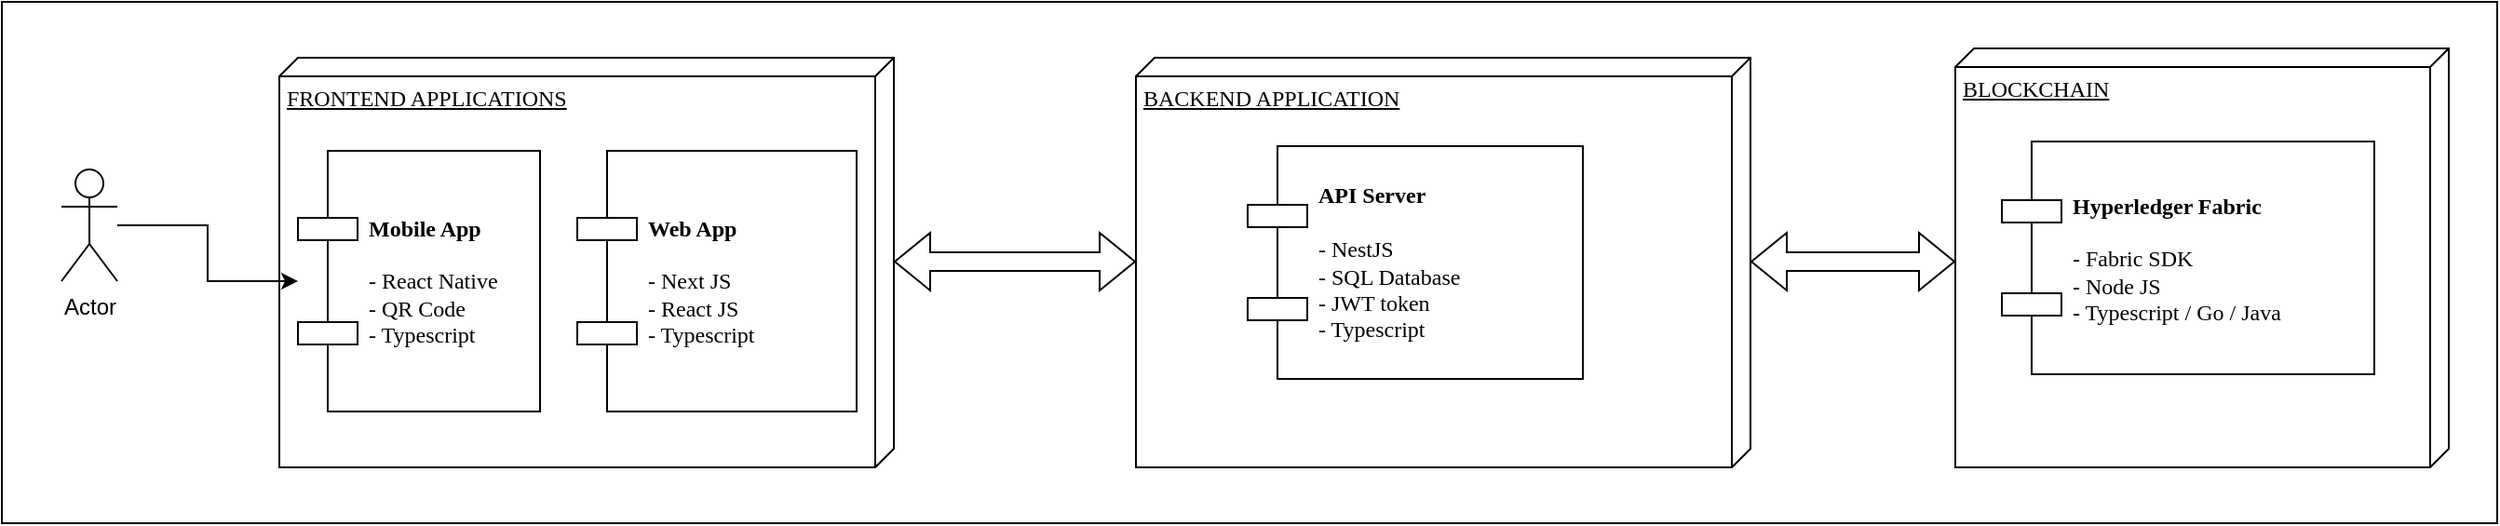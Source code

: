 <mxfile version="25.0.3">
  <diagram name="Page-1" id="5f0bae14-7c28-e335-631c-24af17079c00">
    <mxGraphModel dx="1186" dy="621" grid="1" gridSize="10" guides="1" tooltips="1" connect="1" arrows="1" fold="1" page="1" pageScale="1" pageWidth="1100" pageHeight="850" background="none" math="0" shadow="0">
      <root>
        <mxCell id="0" />
        <mxCell id="1" parent="0" />
        <mxCell id="lPfEheAolFujwy3ape2r-7" value="" style="verticalLabelPosition=bottom;verticalAlign=top;html=1;shape=mxgraph.basic.rect;fillColor2=none;strokeWidth=1;size=20;indent=5;" vertex="1" parent="1">
          <mxGeometry x="20" y="40" width="1340" height="280" as="geometry" />
        </mxCell>
        <mxCell id="39150e848f15840c-1" value="FRONTEND APPLICATIONS" style="verticalAlign=top;align=left;spacingTop=8;spacingLeft=2;spacingRight=12;shape=cube;size=10;direction=south;fontStyle=4;html=1;rounded=0;shadow=0;comic=0;labelBackgroundColor=none;strokeWidth=1;fontFamily=Verdana;fontSize=12" parent="1" vertex="1">
          <mxGeometry x="169" y="70" width="330" height="220" as="geometry" />
        </mxCell>
        <mxCell id="39150e848f15840c-2" value="BACKEND APPLICATION" style="verticalAlign=top;align=left;spacingTop=8;spacingLeft=2;spacingRight=12;shape=cube;size=10;direction=south;fontStyle=4;html=1;rounded=0;shadow=0;comic=0;labelBackgroundColor=none;strokeWidth=1;fontFamily=Verdana;fontSize=12" parent="1" vertex="1">
          <mxGeometry x="629" y="70" width="330" height="220" as="geometry" />
        </mxCell>
        <mxCell id="39150e848f15840c-3" value="BLOCKCHAIN" style="verticalAlign=top;align=left;spacingTop=8;spacingLeft=2;spacingRight=12;shape=cube;size=10;direction=south;fontStyle=4;html=1;rounded=0;shadow=0;comic=0;labelBackgroundColor=none;strokeWidth=1;fontFamily=Verdana;fontSize=12" parent="1" vertex="1">
          <mxGeometry x="1069" y="65" width="265" height="225" as="geometry" />
        </mxCell>
        <mxCell id="39150e848f15840c-5" value="&lt;b&gt;Mobile App&lt;br&gt;&lt;/b&gt;&lt;br&gt;- React Native&lt;br&gt;- QR Code&lt;div&gt;- Typescript&lt;/div&gt;" style="shape=component;align=left;spacingLeft=36;rounded=0;shadow=0;comic=0;labelBackgroundColor=none;strokeWidth=1;fontFamily=Verdana;fontSize=12;html=1;" parent="1" vertex="1">
          <mxGeometry x="179" y="120" width="130" height="140" as="geometry" />
        </mxCell>
        <mxCell id="39150e848f15840c-7" value="&lt;b&gt;API Server&lt;/b&gt;&lt;div&gt;&lt;br&gt;&lt;/div&gt;&lt;div&gt;- NestJS&lt;/div&gt;&lt;div&gt;- SQL Database&lt;/div&gt;&lt;div&gt;- JWT token&lt;br&gt;- Typescript&lt;/div&gt;" style="shape=component;align=left;spacingLeft=36;rounded=0;shadow=0;comic=0;labelBackgroundColor=none;strokeWidth=1;fontFamily=Verdana;fontSize=12;html=1;" parent="1" vertex="1">
          <mxGeometry x="689" y="117.5" width="180" height="125" as="geometry" />
        </mxCell>
        <mxCell id="39150e848f15840c-10" value="&lt;b&gt;Hyperledger Fabric&lt;/b&gt;&lt;div&gt;&lt;br&gt;- Fabric SDK&lt;br&gt;- Node JS&lt;/div&gt;&lt;div&gt;- Typescript / Go / Java&lt;/div&gt;" style="shape=component;align=left;spacingLeft=36;rounded=0;shadow=0;comic=0;labelBackgroundColor=none;strokeWidth=1;fontFamily=Verdana;fontSize=12;html=1;" parent="1" vertex="1">
          <mxGeometry x="1094" y="115" width="200" height="125" as="geometry" />
        </mxCell>
        <mxCell id="ugw1oBv3RRs2dKeh1vcj-1" value="&lt;b&gt;Web App&lt;br&gt;&lt;/b&gt;&lt;br&gt;- Next JS&lt;div&gt;- React JS&lt;br&gt;&lt;/div&gt;&lt;div&gt;- Typescript&lt;/div&gt;" style="shape=component;align=left;spacingLeft=36;rounded=0;shadow=0;comic=0;labelBackgroundColor=none;strokeWidth=1;fontFamily=Verdana;fontSize=12;html=1;" parent="1" vertex="1">
          <mxGeometry x="329" y="120" width="150" height="140" as="geometry" />
        </mxCell>
        <mxCell id="ugw1oBv3RRs2dKeh1vcj-5" value="" style="shape=flexArrow;endArrow=classic;startArrow=classic;html=1;rounded=0;entryX=1.018;entryY=0.533;entryDx=0;entryDy=0;entryPerimeter=0;" parent="1" edge="1">
          <mxGeometry width="100" height="100" relative="1" as="geometry">
            <mxPoint x="1069" y="179.5" as="sourcePoint" />
            <mxPoint x="959.0" y="179.5" as="targetPoint" />
          </mxGeometry>
        </mxCell>
        <mxCell id="ugw1oBv3RRs2dKeh1vcj-7" value="" style="shape=flexArrow;endArrow=classic;startArrow=classic;html=1;rounded=0;" parent="1" edge="1">
          <mxGeometry width="100" height="100" relative="1" as="geometry">
            <mxPoint x="499" y="179.5" as="sourcePoint" />
            <mxPoint x="629" y="179.5" as="targetPoint" />
          </mxGeometry>
        </mxCell>
        <mxCell id="lPfEheAolFujwy3ape2r-6" value="" style="edgeStyle=orthogonalEdgeStyle;rounded=0;orthogonalLoop=1;jettySize=auto;html=1;" edge="1" parent="1" source="lPfEheAolFujwy3ape2r-1" target="39150e848f15840c-5">
          <mxGeometry relative="1" as="geometry" />
        </mxCell>
        <mxCell id="lPfEheAolFujwy3ape2r-1" value="Actor" style="shape=umlActor;verticalLabelPosition=bottom;verticalAlign=top;html=1;outlineConnect=0;" vertex="1" parent="1">
          <mxGeometry x="52" y="130" width="30" height="60" as="geometry" />
        </mxCell>
      </root>
    </mxGraphModel>
  </diagram>
</mxfile>
